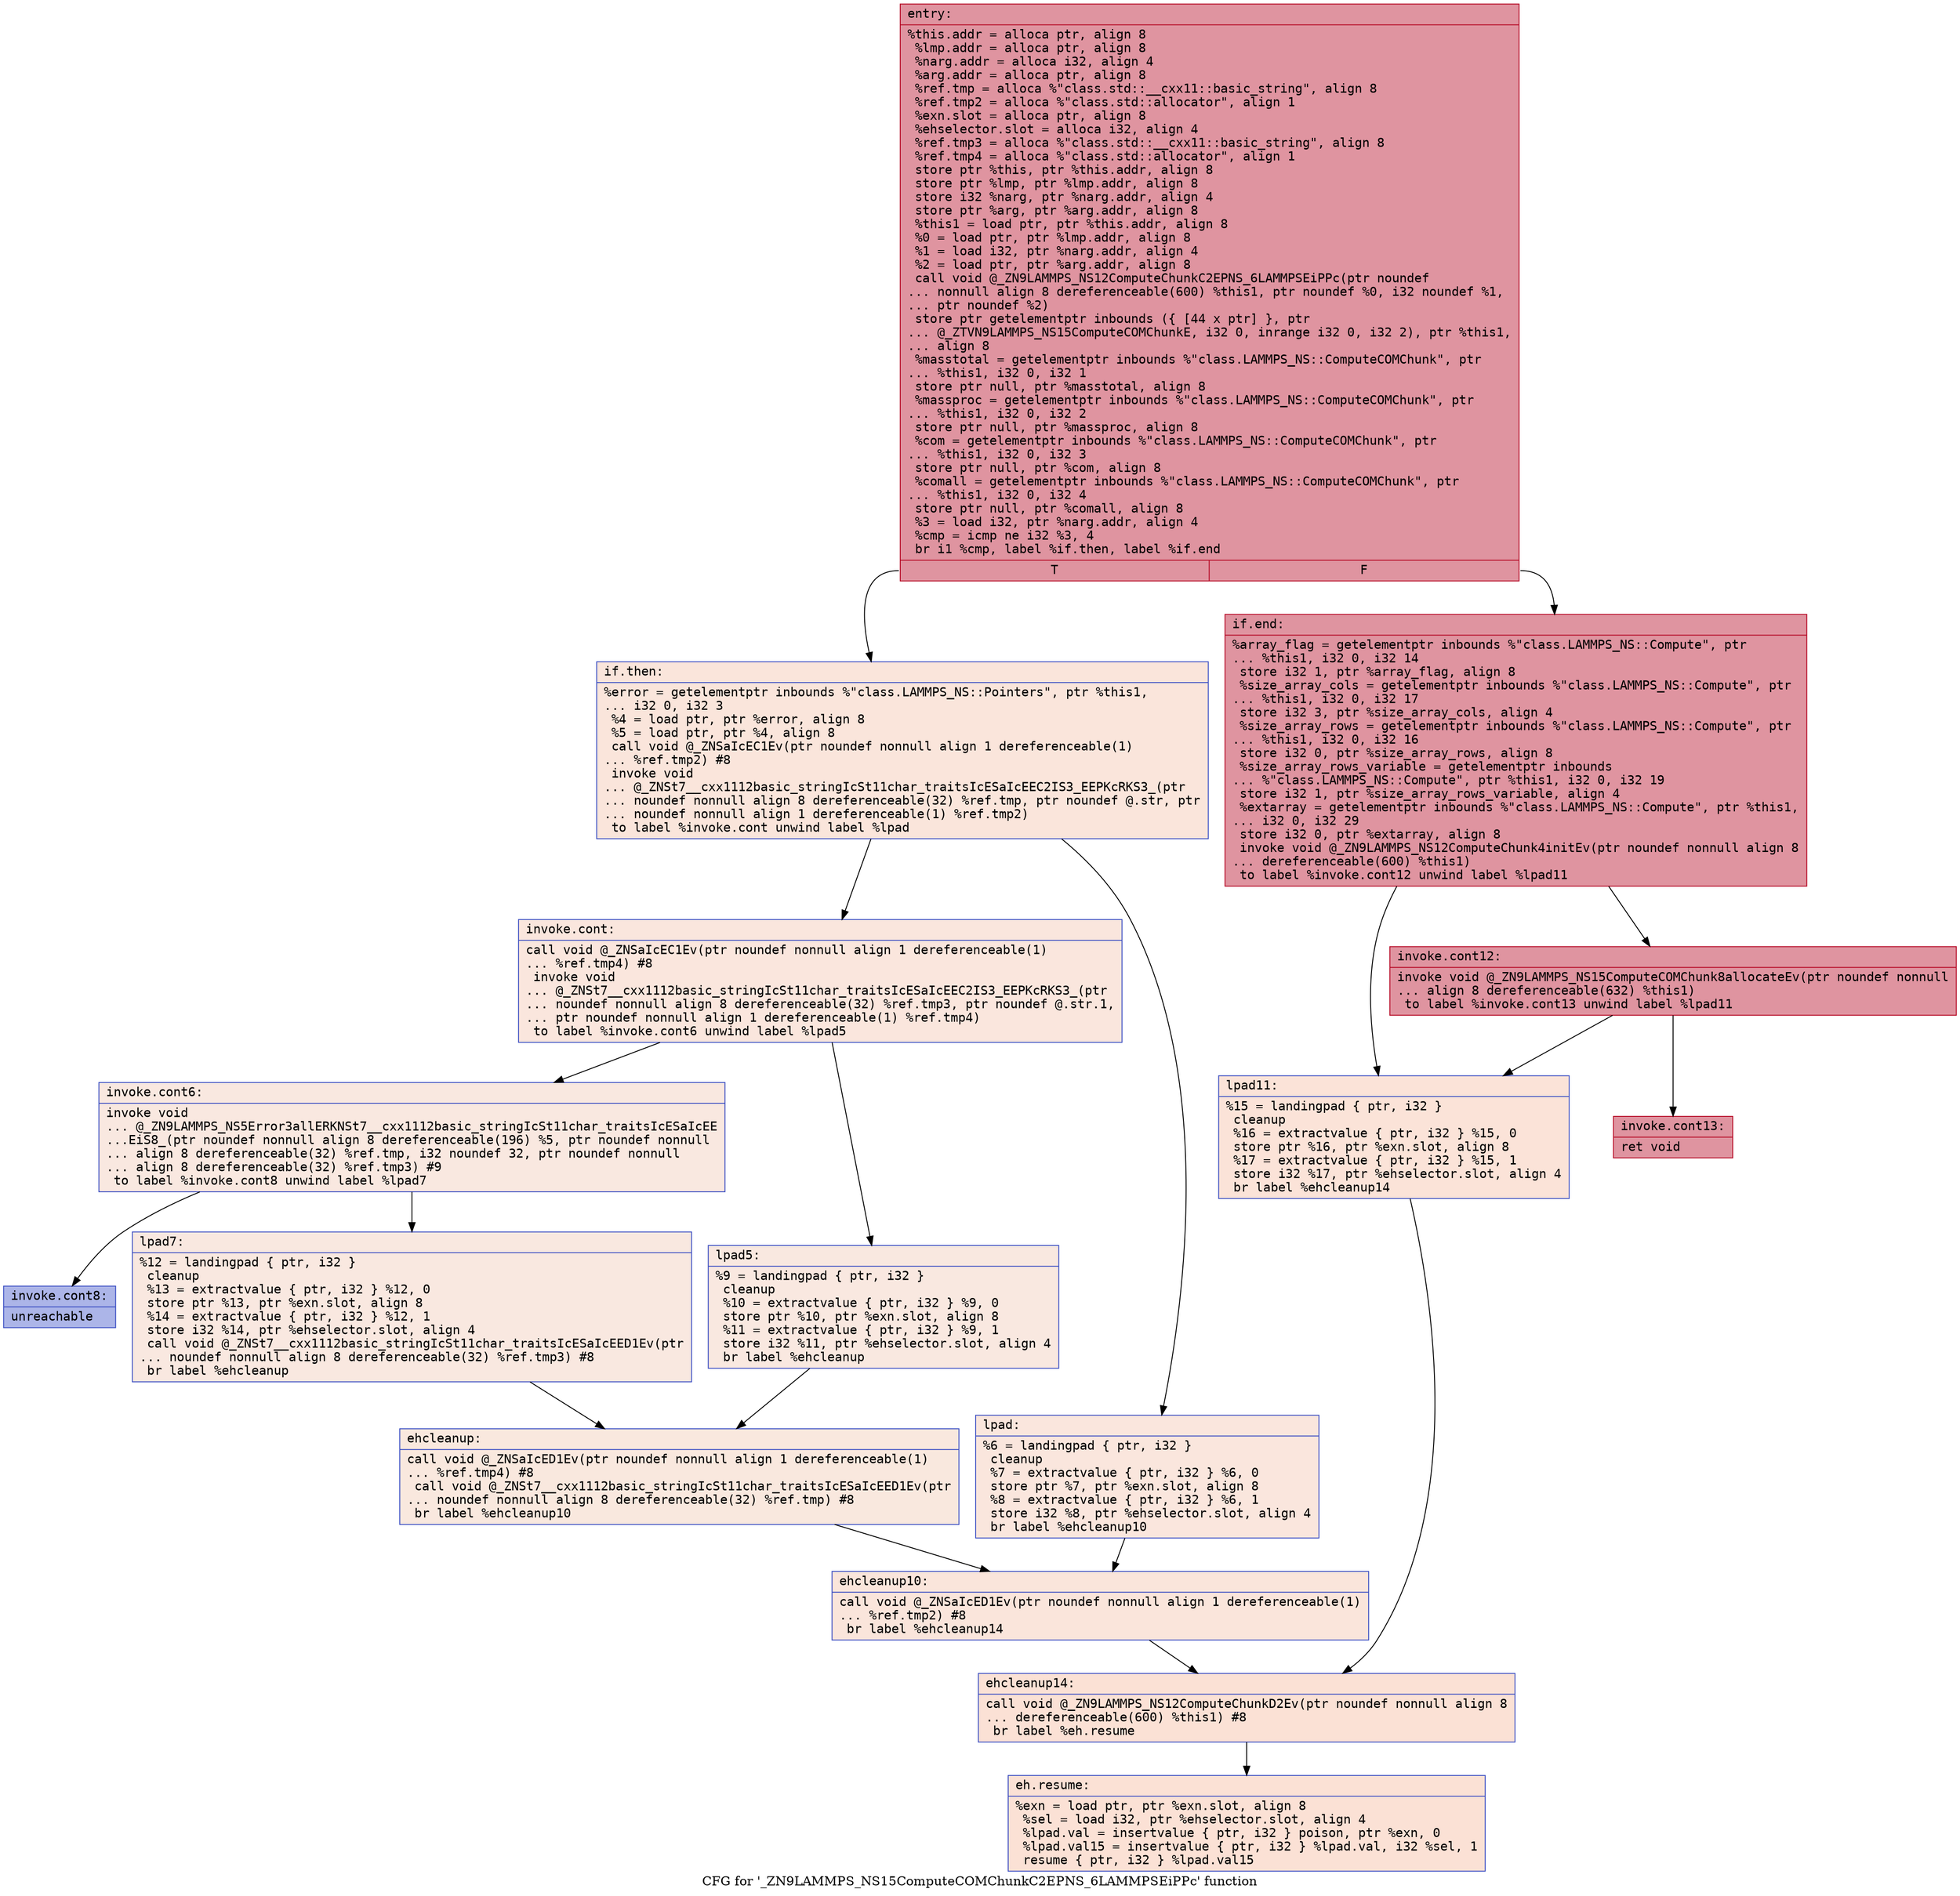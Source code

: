 digraph "CFG for '_ZN9LAMMPS_NS15ComputeCOMChunkC2EPNS_6LAMMPSEiPPc' function" {
	label="CFG for '_ZN9LAMMPS_NS15ComputeCOMChunkC2EPNS_6LAMMPSEiPPc' function";

	Node0x55df078f0a90 [shape=record,color="#b70d28ff", style=filled, fillcolor="#b70d2870" fontname="Courier",label="{entry:\l|  %this.addr = alloca ptr, align 8\l  %lmp.addr = alloca ptr, align 8\l  %narg.addr = alloca i32, align 4\l  %arg.addr = alloca ptr, align 8\l  %ref.tmp = alloca %\"class.std::__cxx11::basic_string\", align 8\l  %ref.tmp2 = alloca %\"class.std::allocator\", align 1\l  %exn.slot = alloca ptr, align 8\l  %ehselector.slot = alloca i32, align 4\l  %ref.tmp3 = alloca %\"class.std::__cxx11::basic_string\", align 8\l  %ref.tmp4 = alloca %\"class.std::allocator\", align 1\l  store ptr %this, ptr %this.addr, align 8\l  store ptr %lmp, ptr %lmp.addr, align 8\l  store i32 %narg, ptr %narg.addr, align 4\l  store ptr %arg, ptr %arg.addr, align 8\l  %this1 = load ptr, ptr %this.addr, align 8\l  %0 = load ptr, ptr %lmp.addr, align 8\l  %1 = load i32, ptr %narg.addr, align 4\l  %2 = load ptr, ptr %arg.addr, align 8\l  call void @_ZN9LAMMPS_NS12ComputeChunkC2EPNS_6LAMMPSEiPPc(ptr noundef\l... nonnull align 8 dereferenceable(600) %this1, ptr noundef %0, i32 noundef %1,\l... ptr noundef %2)\l  store ptr getelementptr inbounds (\{ [44 x ptr] \}, ptr\l... @_ZTVN9LAMMPS_NS15ComputeCOMChunkE, i32 0, inrange i32 0, i32 2), ptr %this1,\l... align 8\l  %masstotal = getelementptr inbounds %\"class.LAMMPS_NS::ComputeCOMChunk\", ptr\l... %this1, i32 0, i32 1\l  store ptr null, ptr %masstotal, align 8\l  %massproc = getelementptr inbounds %\"class.LAMMPS_NS::ComputeCOMChunk\", ptr\l... %this1, i32 0, i32 2\l  store ptr null, ptr %massproc, align 8\l  %com = getelementptr inbounds %\"class.LAMMPS_NS::ComputeCOMChunk\", ptr\l... %this1, i32 0, i32 3\l  store ptr null, ptr %com, align 8\l  %comall = getelementptr inbounds %\"class.LAMMPS_NS::ComputeCOMChunk\", ptr\l... %this1, i32 0, i32 4\l  store ptr null, ptr %comall, align 8\l  %3 = load i32, ptr %narg.addr, align 4\l  %cmp = icmp ne i32 %3, 4\l  br i1 %cmp, label %if.then, label %if.end\l|{<s0>T|<s1>F}}"];
	Node0x55df078f0a90:s0 -> Node0x55df078f2f00[tooltip="entry -> if.then\nProbability 0.00%" ];
	Node0x55df078f0a90:s1 -> Node0x55df078f2fd0[tooltip="entry -> if.end\nProbability 100.00%" ];
	Node0x55df078f2f00 [shape=record,color="#3d50c3ff", style=filled, fillcolor="#f4c5ad70" fontname="Courier",label="{if.then:\l|  %error = getelementptr inbounds %\"class.LAMMPS_NS::Pointers\", ptr %this1,\l... i32 0, i32 3\l  %4 = load ptr, ptr %error, align 8\l  %5 = load ptr, ptr %4, align 8\l  call void @_ZNSaIcEC1Ev(ptr noundef nonnull align 1 dereferenceable(1)\l... %ref.tmp2) #8\l  invoke void\l... @_ZNSt7__cxx1112basic_stringIcSt11char_traitsIcESaIcEEC2IS3_EEPKcRKS3_(ptr\l... noundef nonnull align 8 dereferenceable(32) %ref.tmp, ptr noundef @.str, ptr\l... noundef nonnull align 1 dereferenceable(1) %ref.tmp2)\l          to label %invoke.cont unwind label %lpad\l}"];
	Node0x55df078f2f00 -> Node0x55df078f35f0[tooltip="if.then -> invoke.cont\nProbability 50.00%" ];
	Node0x55df078f2f00 -> Node0x55df078f39f0[tooltip="if.then -> lpad\nProbability 50.00%" ];
	Node0x55df078f35f0 [shape=record,color="#3d50c3ff", style=filled, fillcolor="#f3c7b170" fontname="Courier",label="{invoke.cont:\l|  call void @_ZNSaIcEC1Ev(ptr noundef nonnull align 1 dereferenceable(1)\l... %ref.tmp4) #8\l  invoke void\l... @_ZNSt7__cxx1112basic_stringIcSt11char_traitsIcESaIcEEC2IS3_EEPKcRKS3_(ptr\l... noundef nonnull align 8 dereferenceable(32) %ref.tmp3, ptr noundef @.str.1,\l... ptr noundef nonnull align 1 dereferenceable(1) %ref.tmp4)\l          to label %invoke.cont6 unwind label %lpad5\l}"];
	Node0x55df078f35f0 -> Node0x55df078f3d80[tooltip="invoke.cont -> invoke.cont6\nProbability 50.00%" ];
	Node0x55df078f35f0 -> Node0x55df078f3dd0[tooltip="invoke.cont -> lpad5\nProbability 50.00%" ];
	Node0x55df078f3d80 [shape=record,color="#3d50c3ff", style=filled, fillcolor="#f1ccb870" fontname="Courier",label="{invoke.cont6:\l|  invoke void\l... @_ZN9LAMMPS_NS5Error3allERKNSt7__cxx1112basic_stringIcSt11char_traitsIcESaIcEE\l...EiS8_(ptr noundef nonnull align 8 dereferenceable(196) %5, ptr noundef nonnull\l... align 8 dereferenceable(32) %ref.tmp, i32 noundef 32, ptr noundef nonnull\l... align 8 dereferenceable(32) %ref.tmp3) #9\l          to label %invoke.cont8 unwind label %lpad7\l}"];
	Node0x55df078f3d80 -> Node0x55df078f3d30[tooltip="invoke.cont6 -> invoke.cont8\nProbability 0.00%" ];
	Node0x55df078f3d80 -> Node0x55df078f4150[tooltip="invoke.cont6 -> lpad7\nProbability 100.00%" ];
	Node0x55df078f3d30 [shape=record,color="#3d50c3ff", style=filled, fillcolor="#4358cb70" fontname="Courier",label="{invoke.cont8:\l|  unreachable\l}"];
	Node0x55df078f39f0 [shape=record,color="#3d50c3ff", style=filled, fillcolor="#f3c7b170" fontname="Courier",label="{lpad:\l|  %6 = landingpad \{ ptr, i32 \}\l          cleanup\l  %7 = extractvalue \{ ptr, i32 \} %6, 0\l  store ptr %7, ptr %exn.slot, align 8\l  %8 = extractvalue \{ ptr, i32 \} %6, 1\l  store i32 %8, ptr %ehselector.slot, align 4\l  br label %ehcleanup10\l}"];
	Node0x55df078f39f0 -> Node0x55df078f47f0[tooltip="lpad -> ehcleanup10\nProbability 100.00%" ];
	Node0x55df078f3dd0 [shape=record,color="#3d50c3ff", style=filled, fillcolor="#f1ccb870" fontname="Courier",label="{lpad5:\l|  %9 = landingpad \{ ptr, i32 \}\l          cleanup\l  %10 = extractvalue \{ ptr, i32 \} %9, 0\l  store ptr %10, ptr %exn.slot, align 8\l  %11 = extractvalue \{ ptr, i32 \} %9, 1\l  store i32 %11, ptr %ehselector.slot, align 4\l  br label %ehcleanup\l}"];
	Node0x55df078f3dd0 -> Node0x55df078f5350[tooltip="lpad5 -> ehcleanup\nProbability 100.00%" ];
	Node0x55df078f4150 [shape=record,color="#3d50c3ff", style=filled, fillcolor="#f1ccb870" fontname="Courier",label="{lpad7:\l|  %12 = landingpad \{ ptr, i32 \}\l          cleanup\l  %13 = extractvalue \{ ptr, i32 \} %12, 0\l  store ptr %13, ptr %exn.slot, align 8\l  %14 = extractvalue \{ ptr, i32 \} %12, 1\l  store i32 %14, ptr %ehselector.slot, align 4\l  call void @_ZNSt7__cxx1112basic_stringIcSt11char_traitsIcESaIcEED1Ev(ptr\l... noundef nonnull align 8 dereferenceable(32) %ref.tmp3) #8\l  br label %ehcleanup\l}"];
	Node0x55df078f4150 -> Node0x55df078f5350[tooltip="lpad7 -> ehcleanup\nProbability 100.00%" ];
	Node0x55df078f5350 [shape=record,color="#3d50c3ff", style=filled, fillcolor="#f2cab570" fontname="Courier",label="{ehcleanup:\l|  call void @_ZNSaIcED1Ev(ptr noundef nonnull align 1 dereferenceable(1)\l... %ref.tmp4) #8\l  call void @_ZNSt7__cxx1112basic_stringIcSt11char_traitsIcESaIcEED1Ev(ptr\l... noundef nonnull align 8 dereferenceable(32) %ref.tmp) #8\l  br label %ehcleanup10\l}"];
	Node0x55df078f5350 -> Node0x55df078f47f0[tooltip="ehcleanup -> ehcleanup10\nProbability 100.00%" ];
	Node0x55df078f47f0 [shape=record,color="#3d50c3ff", style=filled, fillcolor="#f4c5ad70" fontname="Courier",label="{ehcleanup10:\l|  call void @_ZNSaIcED1Ev(ptr noundef nonnull align 1 dereferenceable(1)\l... %ref.tmp2) #8\l  br label %ehcleanup14\l}"];
	Node0x55df078f47f0 -> Node0x55df078f5db0[tooltip="ehcleanup10 -> ehcleanup14\nProbability 100.00%" ];
	Node0x55df078f2fd0 [shape=record,color="#b70d28ff", style=filled, fillcolor="#b70d2870" fontname="Courier",label="{if.end:\l|  %array_flag = getelementptr inbounds %\"class.LAMMPS_NS::Compute\", ptr\l... %this1, i32 0, i32 14\l  store i32 1, ptr %array_flag, align 8\l  %size_array_cols = getelementptr inbounds %\"class.LAMMPS_NS::Compute\", ptr\l... %this1, i32 0, i32 17\l  store i32 3, ptr %size_array_cols, align 4\l  %size_array_rows = getelementptr inbounds %\"class.LAMMPS_NS::Compute\", ptr\l... %this1, i32 0, i32 16\l  store i32 0, ptr %size_array_rows, align 8\l  %size_array_rows_variable = getelementptr inbounds\l... %\"class.LAMMPS_NS::Compute\", ptr %this1, i32 0, i32 19\l  store i32 1, ptr %size_array_rows_variable, align 4\l  %extarray = getelementptr inbounds %\"class.LAMMPS_NS::Compute\", ptr %this1,\l... i32 0, i32 29\l  store i32 0, ptr %extarray, align 8\l  invoke void @_ZN9LAMMPS_NS12ComputeChunk4initEv(ptr noundef nonnull align 8\l... dereferenceable(600) %this1)\l          to label %invoke.cont12 unwind label %lpad11\l}"];
	Node0x55df078f2fd0 -> Node0x55df078f6760[tooltip="if.end -> invoke.cont12\nProbability 100.00%" ];
	Node0x55df078f2fd0 -> Node0x55df078f67e0[tooltip="if.end -> lpad11\nProbability 0.00%" ];
	Node0x55df078f6760 [shape=record,color="#b70d28ff", style=filled, fillcolor="#b70d2870" fontname="Courier",label="{invoke.cont12:\l|  invoke void @_ZN9LAMMPS_NS15ComputeCOMChunk8allocateEv(ptr noundef nonnull\l... align 8 dereferenceable(632) %this1)\l          to label %invoke.cont13 unwind label %lpad11\l}"];
	Node0x55df078f6760 -> Node0x55df078f6970[tooltip="invoke.cont12 -> invoke.cont13\nProbability 100.00%" ];
	Node0x55df078f6760 -> Node0x55df078f67e0[tooltip="invoke.cont12 -> lpad11\nProbability 0.00%" ];
	Node0x55df078f6970 [shape=record,color="#b70d28ff", style=filled, fillcolor="#b70d2870" fontname="Courier",label="{invoke.cont13:\l|  ret void\l}"];
	Node0x55df078f67e0 [shape=record,color="#3d50c3ff", style=filled, fillcolor="#f6bfa670" fontname="Courier",label="{lpad11:\l|  %15 = landingpad \{ ptr, i32 \}\l          cleanup\l  %16 = extractvalue \{ ptr, i32 \} %15, 0\l  store ptr %16, ptr %exn.slot, align 8\l  %17 = extractvalue \{ ptr, i32 \} %15, 1\l  store i32 %17, ptr %ehselector.slot, align 4\l  br label %ehcleanup14\l}"];
	Node0x55df078f67e0 -> Node0x55df078f5db0[tooltip="lpad11 -> ehcleanup14\nProbability 100.00%" ];
	Node0x55df078f5db0 [shape=record,color="#3d50c3ff", style=filled, fillcolor="#f7bca170" fontname="Courier",label="{ehcleanup14:\l|  call void @_ZN9LAMMPS_NS12ComputeChunkD2Ev(ptr noundef nonnull align 8\l... dereferenceable(600) %this1) #8\l  br label %eh.resume\l}"];
	Node0x55df078f5db0 -> Node0x55df078f6f20[tooltip="ehcleanup14 -> eh.resume\nProbability 100.00%" ];
	Node0x55df078f6f20 [shape=record,color="#3d50c3ff", style=filled, fillcolor="#f7bca170" fontname="Courier",label="{eh.resume:\l|  %exn = load ptr, ptr %exn.slot, align 8\l  %sel = load i32, ptr %ehselector.slot, align 4\l  %lpad.val = insertvalue \{ ptr, i32 \} poison, ptr %exn, 0\l  %lpad.val15 = insertvalue \{ ptr, i32 \} %lpad.val, i32 %sel, 1\l  resume \{ ptr, i32 \} %lpad.val15\l}"];
}
